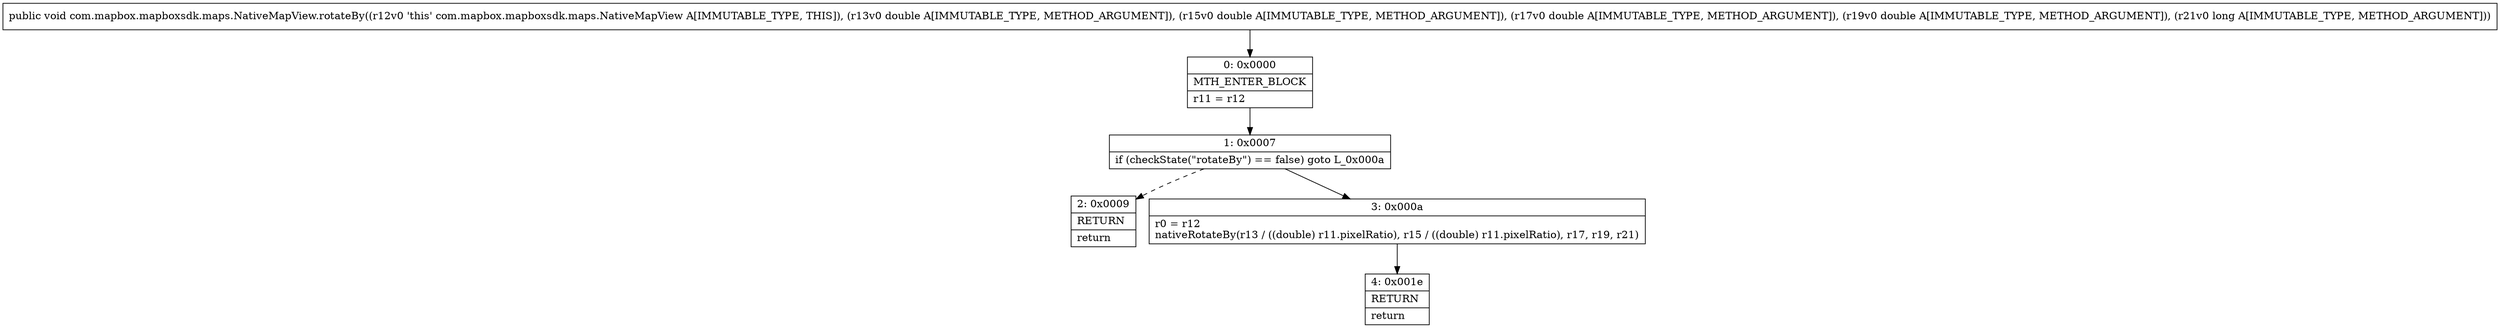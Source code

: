 digraph "CFG forcom.mapbox.mapboxsdk.maps.NativeMapView.rotateBy(DDDDJ)V" {
Node_0 [shape=record,label="{0\:\ 0x0000|MTH_ENTER_BLOCK\l|r11 = r12\l}"];
Node_1 [shape=record,label="{1\:\ 0x0007|if (checkState(\"rotateBy\") == false) goto L_0x000a\l}"];
Node_2 [shape=record,label="{2\:\ 0x0009|RETURN\l|return\l}"];
Node_3 [shape=record,label="{3\:\ 0x000a|r0 = r12\lnativeRotateBy(r13 \/ ((double) r11.pixelRatio), r15 \/ ((double) r11.pixelRatio), r17, r19, r21)\l}"];
Node_4 [shape=record,label="{4\:\ 0x001e|RETURN\l|return\l}"];
MethodNode[shape=record,label="{public void com.mapbox.mapboxsdk.maps.NativeMapView.rotateBy((r12v0 'this' com.mapbox.mapboxsdk.maps.NativeMapView A[IMMUTABLE_TYPE, THIS]), (r13v0 double A[IMMUTABLE_TYPE, METHOD_ARGUMENT]), (r15v0 double A[IMMUTABLE_TYPE, METHOD_ARGUMENT]), (r17v0 double A[IMMUTABLE_TYPE, METHOD_ARGUMENT]), (r19v0 double A[IMMUTABLE_TYPE, METHOD_ARGUMENT]), (r21v0 long A[IMMUTABLE_TYPE, METHOD_ARGUMENT])) }"];
MethodNode -> Node_0;
Node_0 -> Node_1;
Node_1 -> Node_2[style=dashed];
Node_1 -> Node_3;
Node_3 -> Node_4;
}

